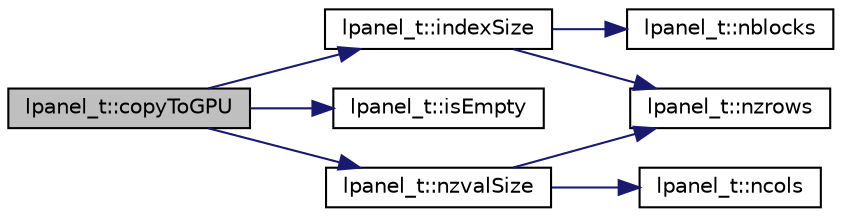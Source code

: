 digraph "lpanel_t::copyToGPU"
{
 // LATEX_PDF_SIZE
  edge [fontname="Helvetica",fontsize="10",labelfontname="Helvetica",labelfontsize="10"];
  node [fontname="Helvetica",fontsize="10",shape=record];
  rankdir="LR";
  Node1 [label="lpanel_t::copyToGPU",height=0.2,width=0.4,color="black", fillcolor="grey75", style="filled", fontcolor="black",tooltip=" "];
  Node1 -> Node2 [color="midnightblue",fontsize="10",style="solid",fontname="Helvetica"];
  Node2 [label="lpanel_t::indexSize",height=0.2,width=0.4,color="black", fillcolor="white", style="filled",URL="$classlpanel__t.html#abf71285cd6d992a9df0957d6989b43a4",tooltip=" "];
  Node2 -> Node3 [color="midnightblue",fontsize="10",style="solid",fontname="Helvetica"];
  Node3 [label="lpanel_t::nblocks",height=0.2,width=0.4,color="black", fillcolor="white", style="filled",URL="$classlpanel__t.html#a4ed76fddcdf91f607379e540f5bf472e",tooltip=" "];
  Node2 -> Node4 [color="midnightblue",fontsize="10",style="solid",fontname="Helvetica"];
  Node4 [label="lpanel_t::nzrows",height=0.2,width=0.4,color="black", fillcolor="white", style="filled",URL="$classlpanel__t.html#a585e8edcd485464252ee90e93c83eb07",tooltip=" "];
  Node1 -> Node5 [color="midnightblue",fontsize="10",style="solid",fontname="Helvetica"];
  Node5 [label="lpanel_t::isEmpty",height=0.2,width=0.4,color="black", fillcolor="white", style="filled",URL="$classlpanel__t.html#a000347ece888010fe9d35bb947810232",tooltip=" "];
  Node1 -> Node6 [color="midnightblue",fontsize="10",style="solid",fontname="Helvetica"];
  Node6 [label="lpanel_t::nzvalSize",height=0.2,width=0.4,color="black", fillcolor="white", style="filled",URL="$classlpanel__t.html#a74419b30a61c8fc82eaa4f53698cb33e",tooltip=" "];
  Node6 -> Node7 [color="midnightblue",fontsize="10",style="solid",fontname="Helvetica"];
  Node7 [label="lpanel_t::ncols",height=0.2,width=0.4,color="black", fillcolor="white", style="filled",URL="$classlpanel__t.html#afc7ae5d0b962ddf7c71eb115684eb9f8",tooltip=" "];
  Node6 -> Node4 [color="midnightblue",fontsize="10",style="solid",fontname="Helvetica"];
}
